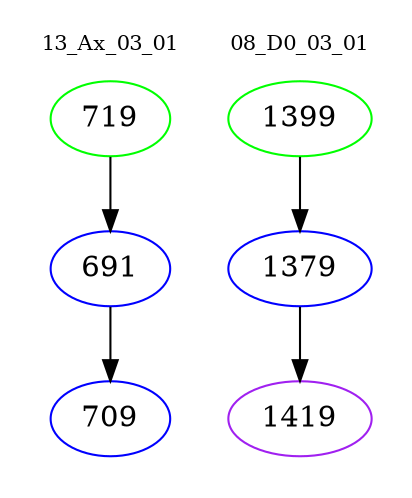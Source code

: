 digraph{
subgraph cluster_0 {
color = white
label = "13_Ax_03_01";
fontsize=10;
T0_719 [label="719", color="green"]
T0_719 -> T0_691 [color="black"]
T0_691 [label="691", color="blue"]
T0_691 -> T0_709 [color="black"]
T0_709 [label="709", color="blue"]
}
subgraph cluster_1 {
color = white
label = "08_D0_03_01";
fontsize=10;
T1_1399 [label="1399", color="green"]
T1_1399 -> T1_1379 [color="black"]
T1_1379 [label="1379", color="blue"]
T1_1379 -> T1_1419 [color="black"]
T1_1419 [label="1419", color="purple"]
}
}
